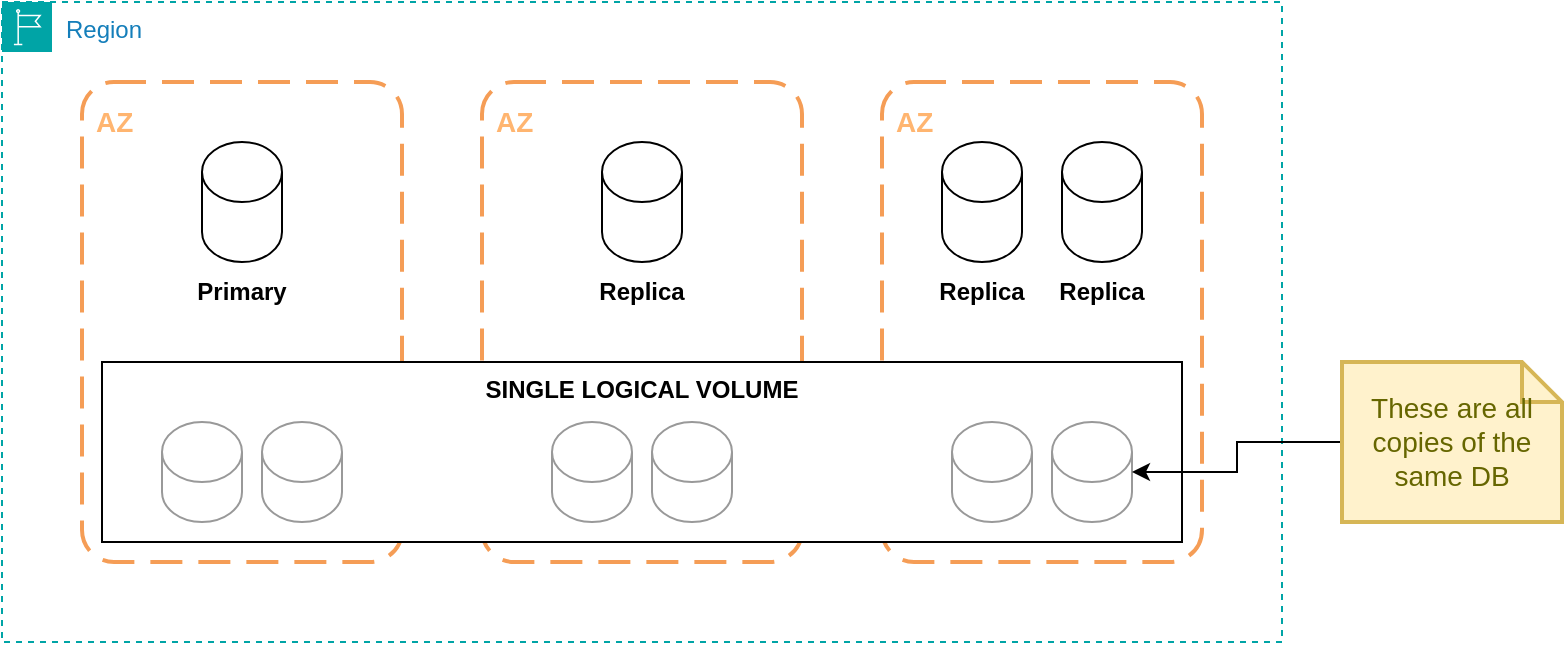 <mxfile version="24.7.17">
  <diagram name="Page-1" id="p8J13Eus_eL60CYvkrqD">
    <mxGraphModel dx="1851" dy="1376" grid="1" gridSize="10" guides="1" tooltips="1" connect="1" arrows="1" fold="1" page="1" pageScale="1" pageWidth="1000" pageHeight="1000" math="0" shadow="0">
      <root>
        <mxCell id="0" />
        <mxCell id="1" parent="0" />
        <mxCell id="OcFp6CyiSyLSBWcYTiPV-1" value="Region" style="points=[[0,0],[0.25,0],[0.5,0],[0.75,0],[1,0],[1,0.25],[1,0.5],[1,0.75],[1,1],[0.75,1],[0.5,1],[0.25,1],[0,1],[0,0.75],[0,0.5],[0,0.25]];outlineConnect=0;gradientColor=none;html=1;whiteSpace=wrap;fontSize=12;fontStyle=0;container=1;pointerEvents=0;collapsible=0;recursiveResize=0;shape=mxgraph.aws4.group;grIcon=mxgraph.aws4.group_region;strokeColor=#00A4A6;fillColor=none;verticalAlign=top;align=left;spacingLeft=30;fontColor=#147EBA;dashed=1;" vertex="1" parent="1">
          <mxGeometry x="40" y="40" width="640" height="320" as="geometry" />
        </mxCell>
        <mxCell id="OcFp6CyiSyLSBWcYTiPV-2" value="AZ" style="rounded=1;arcSize=10;dashed=1;strokeColor=#F59D56;fillColor=none;gradientColor=none;dashPattern=8 4;strokeWidth=2;fontSize=14;fontStyle=1;horizontal=1;align=left;verticalAlign=top;spacing=7.874;fontColor=#FFB570;" vertex="1" parent="OcFp6CyiSyLSBWcYTiPV-1">
          <mxGeometry x="40" y="40" width="160" height="240" as="geometry" />
        </mxCell>
        <mxCell id="OcFp6CyiSyLSBWcYTiPV-5" value="AZ" style="rounded=1;arcSize=10;dashed=1;strokeColor=#F59D56;fillColor=none;gradientColor=none;dashPattern=8 4;strokeWidth=2;fontSize=14;fontStyle=1;horizontal=1;align=left;verticalAlign=top;spacing=7.874;fontColor=#FFB570;" vertex="1" parent="OcFp6CyiSyLSBWcYTiPV-1">
          <mxGeometry x="240" y="40" width="160" height="240" as="geometry" />
        </mxCell>
        <mxCell id="OcFp6CyiSyLSBWcYTiPV-6" value="AZ" style="rounded=1;arcSize=10;dashed=1;strokeColor=#F59D56;fillColor=none;gradientColor=none;dashPattern=8 4;strokeWidth=2;fontSize=14;fontStyle=1;horizontal=1;align=left;verticalAlign=top;spacing=7.874;fontColor=#FFB570;" vertex="1" parent="OcFp6CyiSyLSBWcYTiPV-1">
          <mxGeometry x="440" y="40" width="160" height="240" as="geometry" />
        </mxCell>
        <mxCell id="OcFp6CyiSyLSBWcYTiPV-7" value="SINGLE LOGICAL VOLUME" style="rounded=0;whiteSpace=wrap;html=1;fontStyle=1;verticalAlign=top;" vertex="1" parent="OcFp6CyiSyLSBWcYTiPV-1">
          <mxGeometry x="50" y="180" width="540" height="90" as="geometry" />
        </mxCell>
        <mxCell id="OcFp6CyiSyLSBWcYTiPV-10" value="" style="group" vertex="1" connectable="0" parent="OcFp6CyiSyLSBWcYTiPV-1">
          <mxGeometry x="100" y="70" width="40" height="90" as="geometry" />
        </mxCell>
        <mxCell id="OcFp6CyiSyLSBWcYTiPV-8" value="" style="shape=cylinder3;whiteSpace=wrap;html=1;boundedLbl=1;backgroundOutline=1;size=15;" vertex="1" parent="OcFp6CyiSyLSBWcYTiPV-10">
          <mxGeometry width="40" height="60" as="geometry" />
        </mxCell>
        <mxCell id="OcFp6CyiSyLSBWcYTiPV-9" value="Primary" style="text;html=1;align=center;verticalAlign=middle;whiteSpace=wrap;rounded=0;fontStyle=1" vertex="1" parent="OcFp6CyiSyLSBWcYTiPV-10">
          <mxGeometry y="60" width="40" height="30" as="geometry" />
        </mxCell>
        <mxCell id="OcFp6CyiSyLSBWcYTiPV-11" value="" style="group" vertex="1" connectable="0" parent="OcFp6CyiSyLSBWcYTiPV-1">
          <mxGeometry x="300" y="70" width="40" height="90" as="geometry" />
        </mxCell>
        <mxCell id="OcFp6CyiSyLSBWcYTiPV-12" value="" style="shape=cylinder3;whiteSpace=wrap;html=1;boundedLbl=1;backgroundOutline=1;size=15;" vertex="1" parent="OcFp6CyiSyLSBWcYTiPV-11">
          <mxGeometry width="40" height="60" as="geometry" />
        </mxCell>
        <mxCell id="OcFp6CyiSyLSBWcYTiPV-13" value="Replica" style="text;html=1;align=center;verticalAlign=middle;whiteSpace=wrap;rounded=0;fontStyle=1" vertex="1" parent="OcFp6CyiSyLSBWcYTiPV-11">
          <mxGeometry y="60" width="40" height="30" as="geometry" />
        </mxCell>
        <mxCell id="OcFp6CyiSyLSBWcYTiPV-21" value="" style="shape=cylinder3;whiteSpace=wrap;html=1;boundedLbl=1;backgroundOutline=1;size=15;strokeColor=#999999;" vertex="1" parent="OcFp6CyiSyLSBWcYTiPV-1">
          <mxGeometry x="80" y="210" width="40" height="50" as="geometry" />
        </mxCell>
        <mxCell id="OcFp6CyiSyLSBWcYTiPV-23" value="" style="shape=cylinder3;whiteSpace=wrap;html=1;boundedLbl=1;backgroundOutline=1;size=15;strokeColor=#999999;" vertex="1" parent="OcFp6CyiSyLSBWcYTiPV-1">
          <mxGeometry x="130" y="210" width="40" height="50" as="geometry" />
        </mxCell>
        <mxCell id="OcFp6CyiSyLSBWcYTiPV-26" value="" style="shape=cylinder3;whiteSpace=wrap;html=1;boundedLbl=1;backgroundOutline=1;size=15;strokeColor=#999999;" vertex="1" parent="OcFp6CyiSyLSBWcYTiPV-1">
          <mxGeometry x="275" y="210" width="40" height="50" as="geometry" />
        </mxCell>
        <mxCell id="OcFp6CyiSyLSBWcYTiPV-27" value="" style="shape=cylinder3;whiteSpace=wrap;html=1;boundedLbl=1;backgroundOutline=1;size=15;strokeColor=#999999;" vertex="1" parent="OcFp6CyiSyLSBWcYTiPV-1">
          <mxGeometry x="325" y="210" width="40" height="50" as="geometry" />
        </mxCell>
        <mxCell id="OcFp6CyiSyLSBWcYTiPV-28" value="" style="shape=cylinder3;whiteSpace=wrap;html=1;boundedLbl=1;backgroundOutline=1;size=15;strokeColor=#999999;" vertex="1" parent="OcFp6CyiSyLSBWcYTiPV-1">
          <mxGeometry x="475" y="210" width="40" height="50" as="geometry" />
        </mxCell>
        <mxCell id="OcFp6CyiSyLSBWcYTiPV-29" value="" style="shape=cylinder3;whiteSpace=wrap;html=1;boundedLbl=1;backgroundOutline=1;size=15;strokeColor=#999999;" vertex="1" parent="OcFp6CyiSyLSBWcYTiPV-1">
          <mxGeometry x="525" y="210" width="40" height="50" as="geometry" />
        </mxCell>
        <mxCell id="OcFp6CyiSyLSBWcYTiPV-14" value="" style="group" vertex="1" connectable="0" parent="1">
          <mxGeometry x="510" y="110" width="40" height="90" as="geometry" />
        </mxCell>
        <mxCell id="OcFp6CyiSyLSBWcYTiPV-15" value="" style="shape=cylinder3;whiteSpace=wrap;html=1;boundedLbl=1;backgroundOutline=1;size=15;" vertex="1" parent="OcFp6CyiSyLSBWcYTiPV-14">
          <mxGeometry width="40" height="60" as="geometry" />
        </mxCell>
        <mxCell id="OcFp6CyiSyLSBWcYTiPV-16" value="Replica" style="text;html=1;align=center;verticalAlign=middle;whiteSpace=wrap;rounded=0;fontStyle=1" vertex="1" parent="OcFp6CyiSyLSBWcYTiPV-14">
          <mxGeometry y="60" width="40" height="30" as="geometry" />
        </mxCell>
        <mxCell id="OcFp6CyiSyLSBWcYTiPV-17" value="" style="group" vertex="1" connectable="0" parent="1">
          <mxGeometry x="570" y="110" width="40" height="90" as="geometry" />
        </mxCell>
        <mxCell id="OcFp6CyiSyLSBWcYTiPV-18" value="" style="shape=cylinder3;whiteSpace=wrap;html=1;boundedLbl=1;backgroundOutline=1;size=15;" vertex="1" parent="OcFp6CyiSyLSBWcYTiPV-17">
          <mxGeometry width="40" height="60" as="geometry" />
        </mxCell>
        <mxCell id="OcFp6CyiSyLSBWcYTiPV-19" value="Replica" style="text;html=1;align=center;verticalAlign=middle;whiteSpace=wrap;rounded=0;fontStyle=1" vertex="1" parent="OcFp6CyiSyLSBWcYTiPV-17">
          <mxGeometry y="60" width="40" height="30" as="geometry" />
        </mxCell>
        <mxCell id="OcFp6CyiSyLSBWcYTiPV-33" value="" style="edgeStyle=orthogonalEdgeStyle;rounded=0;orthogonalLoop=1;jettySize=auto;html=1;" edge="1" parent="1" source="OcFp6CyiSyLSBWcYTiPV-32" target="OcFp6CyiSyLSBWcYTiPV-29">
          <mxGeometry relative="1" as="geometry" />
        </mxCell>
        <mxCell id="OcFp6CyiSyLSBWcYTiPV-32" value="These are all copies of the same DB" style="shape=note;strokeWidth=2;fontSize=14;size=20;whiteSpace=wrap;html=1;fillColor=#fff2cc;strokeColor=#d6b656;fontColor=#666600;" vertex="1" parent="1">
          <mxGeometry x="710" y="220" width="110.0" height="80" as="geometry" />
        </mxCell>
      </root>
    </mxGraphModel>
  </diagram>
</mxfile>

